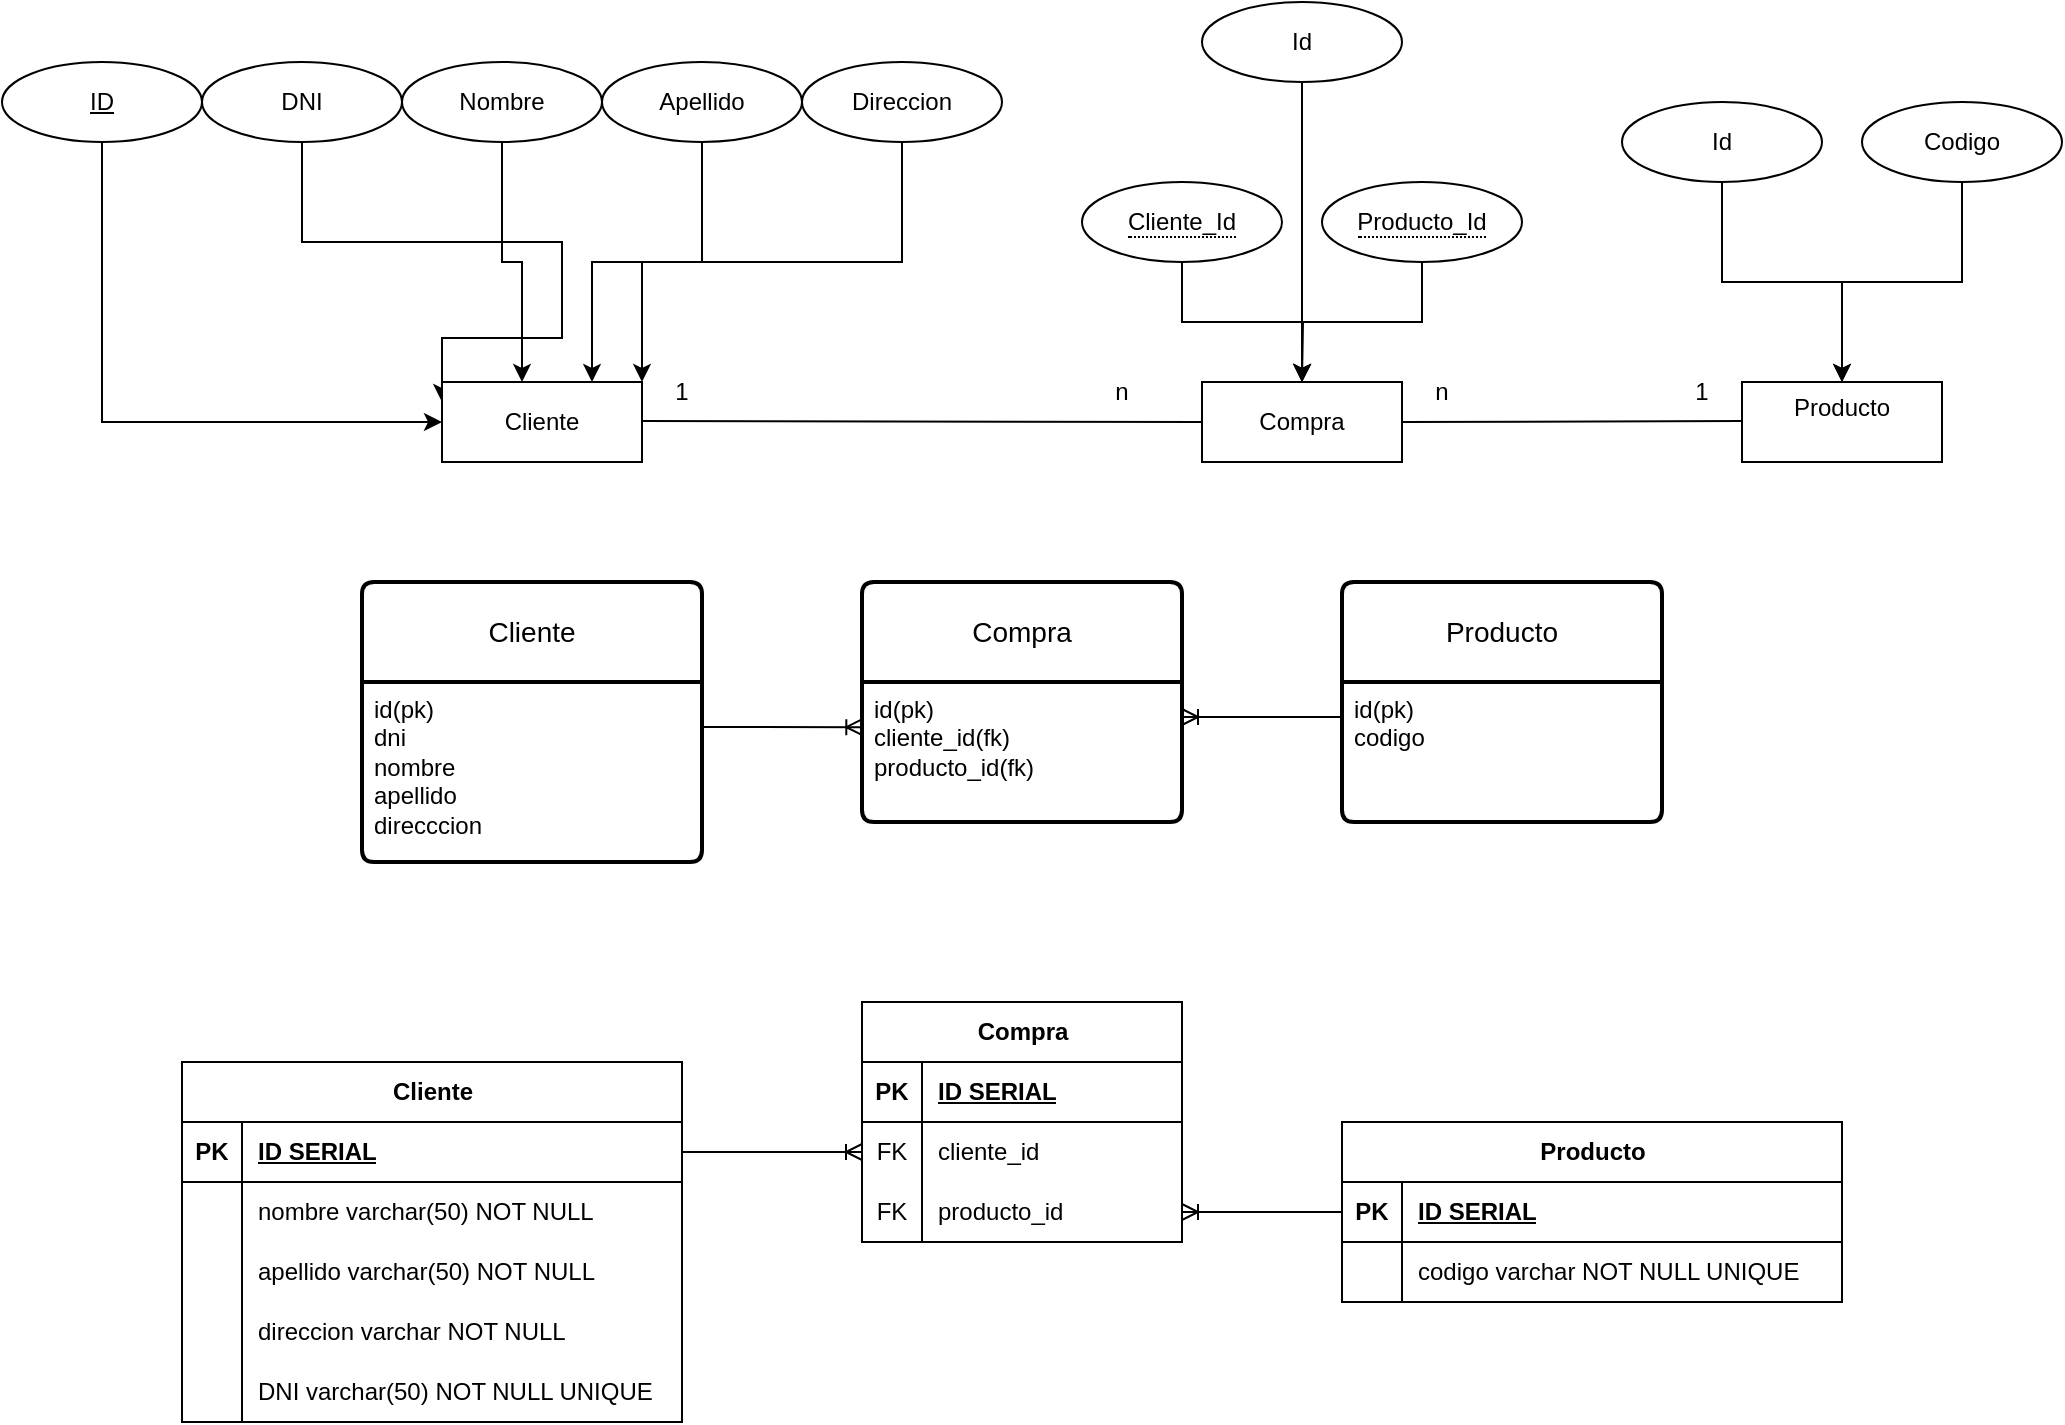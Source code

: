 <mxfile version="24.4.0" type="device">
  <diagram name="Página-1" id="hCcn4od43RRlCfYGyEbq">
    <mxGraphModel dx="2189" dy="1678" grid="1" gridSize="10" guides="1" tooltips="1" connect="1" arrows="1" fold="1" page="1" pageScale="1" pageWidth="827" pageHeight="1169" math="0" shadow="0">
      <root>
        <mxCell id="0" />
        <mxCell id="1" parent="0" />
        <mxCell id="eBrF48YG4rceecNtpmoV-1" value="Cliente" style="swimlane;childLayout=stackLayout;horizontal=1;startSize=50;horizontalStack=0;rounded=1;fontSize=14;fontStyle=0;strokeWidth=2;resizeParent=0;resizeLast=1;shadow=0;dashed=0;align=center;arcSize=4;whiteSpace=wrap;html=1;" vertex="1" parent="1">
          <mxGeometry x="70" y="220" width="170" height="140" as="geometry">
            <mxRectangle x="140" y="300" width="80" height="50" as="alternateBounds" />
          </mxGeometry>
        </mxCell>
        <mxCell id="eBrF48YG4rceecNtpmoV-2" value="&lt;span style=&quot;background-color: initial;&quot;&gt;id(pk)&lt;/span&gt;&lt;div&gt;&lt;span style=&quot;background-color: initial;&quot;&gt;dni&lt;/span&gt;&lt;/div&gt;&lt;div&gt;&lt;span style=&quot;background-color: initial;&quot;&gt;nombre&lt;/span&gt;&lt;/div&gt;&lt;div&gt;&lt;span style=&quot;background-color: initial;&quot;&gt;apellido&lt;/span&gt;&lt;/div&gt;&lt;div&gt;&lt;span style=&quot;background-color: initial;&quot;&gt;direcccion&lt;/span&gt;&lt;/div&gt;&lt;div&gt;&lt;span style=&quot;background-color: initial;&quot;&gt;&lt;br&gt;&lt;/span&gt;&lt;/div&gt;" style="align=left;strokeColor=none;fillColor=none;spacingLeft=4;fontSize=12;verticalAlign=top;resizable=0;rotatable=0;part=1;html=1;" vertex="1" parent="eBrF48YG4rceecNtpmoV-1">
          <mxGeometry y="50" width="170" height="90" as="geometry" />
        </mxCell>
        <mxCell id="eBrF48YG4rceecNtpmoV-3" value="Producto" style="swimlane;childLayout=stackLayout;horizontal=1;startSize=50;horizontalStack=0;rounded=1;fontSize=14;fontStyle=0;strokeWidth=2;resizeParent=0;resizeLast=1;shadow=0;dashed=0;align=center;arcSize=4;whiteSpace=wrap;html=1;" vertex="1" parent="1">
          <mxGeometry x="560" y="220" width="160" height="120" as="geometry" />
        </mxCell>
        <mxCell id="eBrF48YG4rceecNtpmoV-4" value="id(pk)&lt;div&gt;codigo&lt;/div&gt;" style="align=left;strokeColor=none;fillColor=none;spacingLeft=4;fontSize=12;verticalAlign=top;resizable=0;rotatable=0;part=1;html=1;" vertex="1" parent="eBrF48YG4rceecNtpmoV-3">
          <mxGeometry y="50" width="160" height="70" as="geometry" />
        </mxCell>
        <mxCell id="eBrF48YG4rceecNtpmoV-5" value="DNI" style="ellipse;whiteSpace=wrap;html=1;align=center;" vertex="1" parent="1">
          <mxGeometry x="-10" y="-40" width="100" height="40" as="geometry" />
        </mxCell>
        <mxCell id="eBrF48YG4rceecNtpmoV-29" style="edgeStyle=orthogonalEdgeStyle;rounded=0;orthogonalLoop=1;jettySize=auto;html=1;exitX=0.5;exitY=1;exitDx=0;exitDy=0;entryX=0.75;entryY=0;entryDx=0;entryDy=0;" edge="1" parent="1" source="eBrF48YG4rceecNtpmoV-6" target="eBrF48YG4rceecNtpmoV-14">
          <mxGeometry relative="1" as="geometry" />
        </mxCell>
        <mxCell id="eBrF48YG4rceecNtpmoV-6" value="Apellido" style="ellipse;whiteSpace=wrap;html=1;align=center;" vertex="1" parent="1">
          <mxGeometry x="190" y="-40" width="100" height="40" as="geometry" />
        </mxCell>
        <mxCell id="eBrF48YG4rceecNtpmoV-7" value="Nombre" style="ellipse;whiteSpace=wrap;html=1;align=center;" vertex="1" parent="1">
          <mxGeometry x="90" y="-40" width="100" height="40" as="geometry" />
        </mxCell>
        <mxCell id="eBrF48YG4rceecNtpmoV-16" style="edgeStyle=orthogonalEdgeStyle;rounded=0;orthogonalLoop=1;jettySize=auto;html=1;exitX=0.5;exitY=1;exitDx=0;exitDy=0;entryX=1;entryY=0;entryDx=0;entryDy=0;" edge="1" parent="1" source="eBrF48YG4rceecNtpmoV-8" target="eBrF48YG4rceecNtpmoV-14">
          <mxGeometry relative="1" as="geometry" />
        </mxCell>
        <mxCell id="eBrF48YG4rceecNtpmoV-8" value="Direccion" style="ellipse;whiteSpace=wrap;html=1;align=center;" vertex="1" parent="1">
          <mxGeometry x="290" y="-40" width="100" height="40" as="geometry" />
        </mxCell>
        <mxCell id="eBrF48YG4rceecNtpmoV-10" style="edgeStyle=orthogonalEdgeStyle;rounded=0;orthogonalLoop=1;jettySize=auto;html=1;exitX=0.5;exitY=1;exitDx=0;exitDy=0;entryX=0;entryY=0.25;entryDx=0;entryDy=0;" edge="1" parent="1" source="eBrF48YG4rceecNtpmoV-5" target="eBrF48YG4rceecNtpmoV-14">
          <mxGeometry relative="1" as="geometry">
            <Array as="points">
              <mxPoint x="140" y="50" />
              <mxPoint x="170" y="50" />
              <mxPoint x="170" y="98" />
              <mxPoint x="220" y="98" />
            </Array>
          </mxGeometry>
        </mxCell>
        <mxCell id="eBrF48YG4rceecNtpmoV-11" style="edgeStyle=orthogonalEdgeStyle;rounded=0;orthogonalLoop=1;jettySize=auto;html=1;exitX=0.5;exitY=1;exitDx=0;exitDy=0;entryX=0.4;entryY=0;entryDx=0;entryDy=0;entryPerimeter=0;" edge="1" parent="1" source="eBrF48YG4rceecNtpmoV-7" target="eBrF48YG4rceecNtpmoV-14">
          <mxGeometry relative="1" as="geometry" />
        </mxCell>
        <mxCell id="eBrF48YG4rceecNtpmoV-14" value="Cliente" style="whiteSpace=wrap;html=1;align=center;" vertex="1" parent="1">
          <mxGeometry x="110" y="120" width="100" height="40" as="geometry" />
        </mxCell>
        <mxCell id="eBrF48YG4rceecNtpmoV-15" style="edgeStyle=orthogonalEdgeStyle;rounded=0;orthogonalLoop=1;jettySize=auto;html=1;exitX=0.5;exitY=1;exitDx=0;exitDy=0;" edge="1" parent="1" source="eBrF48YG4rceecNtpmoV-14" target="eBrF48YG4rceecNtpmoV-14">
          <mxGeometry relative="1" as="geometry" />
        </mxCell>
        <mxCell id="eBrF48YG4rceecNtpmoV-17" value="Producto&lt;div&gt;&lt;br&gt;&lt;/div&gt;" style="whiteSpace=wrap;html=1;align=center;" vertex="1" parent="1">
          <mxGeometry x="760" y="120" width="100" height="40" as="geometry" />
        </mxCell>
        <mxCell id="eBrF48YG4rceecNtpmoV-20" style="edgeStyle=orthogonalEdgeStyle;rounded=0;orthogonalLoop=1;jettySize=auto;html=1;exitX=0.5;exitY=1;exitDx=0;exitDy=0;entryX=0;entryY=0.5;entryDx=0;entryDy=0;" edge="1" parent="1" source="eBrF48YG4rceecNtpmoV-19" target="eBrF48YG4rceecNtpmoV-14">
          <mxGeometry relative="1" as="geometry" />
        </mxCell>
        <mxCell id="eBrF48YG4rceecNtpmoV-19" value="ID" style="ellipse;whiteSpace=wrap;html=1;align=center;fontStyle=4;" vertex="1" parent="1">
          <mxGeometry x="-110" y="-40" width="100" height="40" as="geometry" />
        </mxCell>
        <mxCell id="eBrF48YG4rceecNtpmoV-23" style="edgeStyle=orthogonalEdgeStyle;rounded=0;orthogonalLoop=1;jettySize=auto;html=1;exitX=0.5;exitY=1;exitDx=0;exitDy=0;entryX=0.5;entryY=0;entryDx=0;entryDy=0;" edge="1" parent="1" source="eBrF48YG4rceecNtpmoV-21" target="eBrF48YG4rceecNtpmoV-17">
          <mxGeometry relative="1" as="geometry" />
        </mxCell>
        <mxCell id="eBrF48YG4rceecNtpmoV-21" value="Id" style="ellipse;whiteSpace=wrap;html=1;align=center;" vertex="1" parent="1">
          <mxGeometry x="700" y="-20" width="100" height="40" as="geometry" />
        </mxCell>
        <mxCell id="eBrF48YG4rceecNtpmoV-31" style="edgeStyle=orthogonalEdgeStyle;rounded=0;orthogonalLoop=1;jettySize=auto;html=1;exitX=0.5;exitY=1;exitDx=0;exitDy=0;entryX=0.5;entryY=0;entryDx=0;entryDy=0;" edge="1" parent="1" source="eBrF48YG4rceecNtpmoV-22" target="eBrF48YG4rceecNtpmoV-17">
          <mxGeometry relative="1" as="geometry" />
        </mxCell>
        <mxCell id="eBrF48YG4rceecNtpmoV-22" value="Codigo" style="ellipse;whiteSpace=wrap;html=1;align=center;" vertex="1" parent="1">
          <mxGeometry x="820" y="-20" width="100" height="40" as="geometry" />
        </mxCell>
        <mxCell id="eBrF48YG4rceecNtpmoV-26" value="Compra" style="whiteSpace=wrap;html=1;align=center;" vertex="1" parent="1">
          <mxGeometry x="490" y="120" width="100" height="40" as="geometry" />
        </mxCell>
        <mxCell id="eBrF48YG4rceecNtpmoV-34" style="edgeStyle=orthogonalEdgeStyle;rounded=0;orthogonalLoop=1;jettySize=auto;html=1;exitX=0.5;exitY=1;exitDx=0;exitDy=0;entryX=0.5;entryY=0;entryDx=0;entryDy=0;" edge="1" parent="1" source="eBrF48YG4rceecNtpmoV-32" target="eBrF48YG4rceecNtpmoV-26">
          <mxGeometry relative="1" as="geometry" />
        </mxCell>
        <mxCell id="eBrF48YG4rceecNtpmoV-32" value="&lt;span style=&quot;border-bottom: 1px dotted&quot;&gt;Cliente_Id&lt;/span&gt;" style="ellipse;whiteSpace=wrap;html=1;align=center;" vertex="1" parent="1">
          <mxGeometry x="430" y="20" width="100" height="40" as="geometry" />
        </mxCell>
        <mxCell id="eBrF48YG4rceecNtpmoV-35" style="edgeStyle=orthogonalEdgeStyle;rounded=0;orthogonalLoop=1;jettySize=auto;html=1;exitX=0.5;exitY=1;exitDx=0;exitDy=0;" edge="1" parent="1" source="eBrF48YG4rceecNtpmoV-33">
          <mxGeometry relative="1" as="geometry">
            <mxPoint x="540" y="120" as="targetPoint" />
          </mxGeometry>
        </mxCell>
        <mxCell id="eBrF48YG4rceecNtpmoV-33" value="&lt;span style=&quot;border-bottom: 1px dotted&quot;&gt;Producto_Id&lt;/span&gt;" style="ellipse;whiteSpace=wrap;html=1;align=center;" vertex="1" parent="1">
          <mxGeometry x="550" y="20" width="100" height="40" as="geometry" />
        </mxCell>
        <mxCell id="eBrF48YG4rceecNtpmoV-36" value="" style="endArrow=none;html=1;rounded=0;entryX=0;entryY=0.5;entryDx=0;entryDy=0;" edge="1" parent="1" target="eBrF48YG4rceecNtpmoV-26">
          <mxGeometry relative="1" as="geometry">
            <mxPoint x="210" y="139.5" as="sourcePoint" />
            <mxPoint x="370" y="139.5" as="targetPoint" />
          </mxGeometry>
        </mxCell>
        <mxCell id="eBrF48YG4rceecNtpmoV-37" value="" style="endArrow=none;html=1;rounded=0;exitX=1;exitY=0.5;exitDx=0;exitDy=0;" edge="1" parent="1" source="eBrF48YG4rceecNtpmoV-26">
          <mxGeometry relative="1" as="geometry">
            <mxPoint x="600" y="139.5" as="sourcePoint" />
            <mxPoint x="760" y="139.5" as="targetPoint" />
          </mxGeometry>
        </mxCell>
        <mxCell id="eBrF48YG4rceecNtpmoV-38" value="1" style="text;html=1;align=center;verticalAlign=middle;whiteSpace=wrap;rounded=0;" vertex="1" parent="1">
          <mxGeometry x="200" y="110" width="60" height="30" as="geometry" />
        </mxCell>
        <mxCell id="eBrF48YG4rceecNtpmoV-39" value="n" style="text;html=1;align=center;verticalAlign=middle;whiteSpace=wrap;rounded=0;" vertex="1" parent="1">
          <mxGeometry x="420" y="110" width="60" height="30" as="geometry" />
        </mxCell>
        <mxCell id="eBrF48YG4rceecNtpmoV-41" value="n" style="text;html=1;align=center;verticalAlign=middle;whiteSpace=wrap;rounded=0;" vertex="1" parent="1">
          <mxGeometry x="580" y="110" width="60" height="30" as="geometry" />
        </mxCell>
        <mxCell id="eBrF48YG4rceecNtpmoV-42" value="1" style="text;html=1;align=center;verticalAlign=middle;whiteSpace=wrap;rounded=0;" vertex="1" parent="1">
          <mxGeometry x="710" y="110" width="60" height="30" as="geometry" />
        </mxCell>
        <mxCell id="eBrF48YG4rceecNtpmoV-44" style="edgeStyle=orthogonalEdgeStyle;rounded=0;orthogonalLoop=1;jettySize=auto;html=1;exitX=0.5;exitY=1;exitDx=0;exitDy=0;entryX=0.5;entryY=0;entryDx=0;entryDy=0;" edge="1" parent="1" source="eBrF48YG4rceecNtpmoV-43" target="eBrF48YG4rceecNtpmoV-26">
          <mxGeometry relative="1" as="geometry" />
        </mxCell>
        <mxCell id="eBrF48YG4rceecNtpmoV-43" value="Id" style="ellipse;whiteSpace=wrap;html=1;align=center;" vertex="1" parent="1">
          <mxGeometry x="490" y="-70" width="100" height="40" as="geometry" />
        </mxCell>
        <mxCell id="eBrF48YG4rceecNtpmoV-46" value="Compra" style="swimlane;childLayout=stackLayout;horizontal=1;startSize=50;horizontalStack=0;rounded=1;fontSize=14;fontStyle=0;strokeWidth=2;resizeParent=0;resizeLast=1;shadow=0;dashed=0;align=center;arcSize=4;whiteSpace=wrap;html=1;" vertex="1" parent="1">
          <mxGeometry x="320" y="220" width="160" height="120" as="geometry" />
        </mxCell>
        <mxCell id="eBrF48YG4rceecNtpmoV-47" value="id(pk)&lt;div&gt;cliente_id(fk)&lt;/div&gt;&lt;div&gt;producto_id(fk)&lt;/div&gt;" style="align=left;strokeColor=none;fillColor=none;spacingLeft=4;fontSize=12;verticalAlign=top;resizable=0;rotatable=0;part=1;html=1;" vertex="1" parent="eBrF48YG4rceecNtpmoV-46">
          <mxGeometry y="50" width="160" height="70" as="geometry" />
        </mxCell>
        <mxCell id="eBrF48YG4rceecNtpmoV-49" value="" style="fontSize=12;html=1;endArrow=ERoneToMany;rounded=0;exitX=1;exitY=0.25;exitDx=0;exitDy=0;entryX=0.001;entryY=0.323;entryDx=0;entryDy=0;entryPerimeter=0;" edge="1" parent="1" source="eBrF48YG4rceecNtpmoV-2" target="eBrF48YG4rceecNtpmoV-47">
          <mxGeometry width="100" height="100" relative="1" as="geometry">
            <mxPoint x="380" y="330" as="sourcePoint" />
            <mxPoint x="480" y="230" as="targetPoint" />
          </mxGeometry>
        </mxCell>
        <mxCell id="eBrF48YG4rceecNtpmoV-50" value="" style="fontSize=12;html=1;endArrow=ERoneToMany;rounded=0;entryX=1;entryY=0.25;entryDx=0;entryDy=0;exitX=0;exitY=0.25;exitDx=0;exitDy=0;" edge="1" parent="1" source="eBrF48YG4rceecNtpmoV-4" target="eBrF48YG4rceecNtpmoV-47">
          <mxGeometry width="100" height="100" relative="1" as="geometry">
            <mxPoint x="470" y="470" as="sourcePoint" />
            <mxPoint x="570" y="370" as="targetPoint" />
          </mxGeometry>
        </mxCell>
        <mxCell id="eBrF48YG4rceecNtpmoV-51" value="Compra" style="shape=table;startSize=30;container=1;collapsible=1;childLayout=tableLayout;fixedRows=1;rowLines=0;fontStyle=1;align=center;resizeLast=1;html=1;" vertex="1" parent="1">
          <mxGeometry x="320" y="430" width="160" height="120" as="geometry" />
        </mxCell>
        <mxCell id="eBrF48YG4rceecNtpmoV-52" value="" style="shape=tableRow;horizontal=0;startSize=0;swimlaneHead=0;swimlaneBody=0;fillColor=none;collapsible=0;dropTarget=0;points=[[0,0.5],[1,0.5]];portConstraint=eastwest;top=0;left=0;right=0;bottom=1;" vertex="1" parent="eBrF48YG4rceecNtpmoV-51">
          <mxGeometry y="30" width="160" height="30" as="geometry" />
        </mxCell>
        <mxCell id="eBrF48YG4rceecNtpmoV-53" value="PK" style="shape=partialRectangle;connectable=0;fillColor=none;top=0;left=0;bottom=0;right=0;fontStyle=1;overflow=hidden;whiteSpace=wrap;html=1;" vertex="1" parent="eBrF48YG4rceecNtpmoV-52">
          <mxGeometry width="30" height="30" as="geometry">
            <mxRectangle width="30" height="30" as="alternateBounds" />
          </mxGeometry>
        </mxCell>
        <mxCell id="eBrF48YG4rceecNtpmoV-54" value="ID SERIAL" style="shape=partialRectangle;connectable=0;fillColor=none;top=0;left=0;bottom=0;right=0;align=left;spacingLeft=6;fontStyle=5;overflow=hidden;whiteSpace=wrap;html=1;" vertex="1" parent="eBrF48YG4rceecNtpmoV-52">
          <mxGeometry x="30" width="130" height="30" as="geometry">
            <mxRectangle width="130" height="30" as="alternateBounds" />
          </mxGeometry>
        </mxCell>
        <mxCell id="eBrF48YG4rceecNtpmoV-55" value="" style="shape=tableRow;horizontal=0;startSize=0;swimlaneHead=0;swimlaneBody=0;fillColor=none;collapsible=0;dropTarget=0;points=[[0,0.5],[1,0.5]];portConstraint=eastwest;top=0;left=0;right=0;bottom=0;" vertex="1" parent="eBrF48YG4rceecNtpmoV-51">
          <mxGeometry y="60" width="160" height="30" as="geometry" />
        </mxCell>
        <mxCell id="eBrF48YG4rceecNtpmoV-56" value="FK" style="shape=partialRectangle;connectable=0;fillColor=none;top=0;left=0;bottom=0;right=0;editable=1;overflow=hidden;whiteSpace=wrap;html=1;" vertex="1" parent="eBrF48YG4rceecNtpmoV-55">
          <mxGeometry width="30" height="30" as="geometry">
            <mxRectangle width="30" height="30" as="alternateBounds" />
          </mxGeometry>
        </mxCell>
        <mxCell id="eBrF48YG4rceecNtpmoV-57" value="cliente_id" style="shape=partialRectangle;connectable=0;fillColor=none;top=0;left=0;bottom=0;right=0;align=left;spacingLeft=6;overflow=hidden;whiteSpace=wrap;html=1;" vertex="1" parent="eBrF48YG4rceecNtpmoV-55">
          <mxGeometry x="30" width="130" height="30" as="geometry">
            <mxRectangle width="130" height="30" as="alternateBounds" />
          </mxGeometry>
        </mxCell>
        <mxCell id="eBrF48YG4rceecNtpmoV-58" value="" style="shape=tableRow;horizontal=0;startSize=0;swimlaneHead=0;swimlaneBody=0;fillColor=none;collapsible=0;dropTarget=0;points=[[0,0.5],[1,0.5]];portConstraint=eastwest;top=0;left=0;right=0;bottom=0;" vertex="1" parent="eBrF48YG4rceecNtpmoV-51">
          <mxGeometry y="90" width="160" height="30" as="geometry" />
        </mxCell>
        <mxCell id="eBrF48YG4rceecNtpmoV-59" value="FK" style="shape=partialRectangle;connectable=0;fillColor=none;top=0;left=0;bottom=0;right=0;editable=1;overflow=hidden;whiteSpace=wrap;html=1;" vertex="1" parent="eBrF48YG4rceecNtpmoV-58">
          <mxGeometry width="30" height="30" as="geometry">
            <mxRectangle width="30" height="30" as="alternateBounds" />
          </mxGeometry>
        </mxCell>
        <mxCell id="eBrF48YG4rceecNtpmoV-60" value="producto_id" style="shape=partialRectangle;connectable=0;fillColor=none;top=0;left=0;bottom=0;right=0;align=left;spacingLeft=6;overflow=hidden;whiteSpace=wrap;html=1;" vertex="1" parent="eBrF48YG4rceecNtpmoV-58">
          <mxGeometry x="30" width="130" height="30" as="geometry">
            <mxRectangle width="130" height="30" as="alternateBounds" />
          </mxGeometry>
        </mxCell>
        <mxCell id="eBrF48YG4rceecNtpmoV-64" value="Producto" style="shape=table;startSize=30;container=1;collapsible=1;childLayout=tableLayout;fixedRows=1;rowLines=0;fontStyle=1;align=center;resizeLast=1;html=1;" vertex="1" parent="1">
          <mxGeometry x="560" y="490" width="250" height="90" as="geometry" />
        </mxCell>
        <mxCell id="eBrF48YG4rceecNtpmoV-65" value="" style="shape=tableRow;horizontal=0;startSize=0;swimlaneHead=0;swimlaneBody=0;fillColor=none;collapsible=0;dropTarget=0;points=[[0,0.5],[1,0.5]];portConstraint=eastwest;top=0;left=0;right=0;bottom=1;" vertex="1" parent="eBrF48YG4rceecNtpmoV-64">
          <mxGeometry y="30" width="250" height="30" as="geometry" />
        </mxCell>
        <mxCell id="eBrF48YG4rceecNtpmoV-66" value="PK" style="shape=partialRectangle;connectable=0;fillColor=none;top=0;left=0;bottom=0;right=0;fontStyle=1;overflow=hidden;whiteSpace=wrap;html=1;" vertex="1" parent="eBrF48YG4rceecNtpmoV-65">
          <mxGeometry width="30" height="30" as="geometry">
            <mxRectangle width="30" height="30" as="alternateBounds" />
          </mxGeometry>
        </mxCell>
        <mxCell id="eBrF48YG4rceecNtpmoV-67" value="ID SERIAL" style="shape=partialRectangle;connectable=0;fillColor=none;top=0;left=0;bottom=0;right=0;align=left;spacingLeft=6;fontStyle=5;overflow=hidden;whiteSpace=wrap;html=1;" vertex="1" parent="eBrF48YG4rceecNtpmoV-65">
          <mxGeometry x="30" width="220" height="30" as="geometry">
            <mxRectangle width="220" height="30" as="alternateBounds" />
          </mxGeometry>
        </mxCell>
        <mxCell id="eBrF48YG4rceecNtpmoV-68" value="" style="shape=tableRow;horizontal=0;startSize=0;swimlaneHead=0;swimlaneBody=0;fillColor=none;collapsible=0;dropTarget=0;points=[[0,0.5],[1,0.5]];portConstraint=eastwest;top=0;left=0;right=0;bottom=0;" vertex="1" parent="eBrF48YG4rceecNtpmoV-64">
          <mxGeometry y="60" width="250" height="30" as="geometry" />
        </mxCell>
        <mxCell id="eBrF48YG4rceecNtpmoV-69" value="" style="shape=partialRectangle;connectable=0;fillColor=none;top=0;left=0;bottom=0;right=0;editable=1;overflow=hidden;whiteSpace=wrap;html=1;" vertex="1" parent="eBrF48YG4rceecNtpmoV-68">
          <mxGeometry width="30" height="30" as="geometry">
            <mxRectangle width="30" height="30" as="alternateBounds" />
          </mxGeometry>
        </mxCell>
        <mxCell id="eBrF48YG4rceecNtpmoV-70" value="codigo varchar NOT NULL UNIQUE" style="shape=partialRectangle;connectable=0;fillColor=none;top=0;left=0;bottom=0;right=0;align=left;spacingLeft=6;overflow=hidden;whiteSpace=wrap;html=1;" vertex="1" parent="eBrF48YG4rceecNtpmoV-68">
          <mxGeometry x="30" width="220" height="30" as="geometry">
            <mxRectangle width="220" height="30" as="alternateBounds" />
          </mxGeometry>
        </mxCell>
        <mxCell id="eBrF48YG4rceecNtpmoV-77" value="Cliente" style="shape=table;startSize=30;container=1;collapsible=1;childLayout=tableLayout;fixedRows=1;rowLines=0;fontStyle=1;align=center;resizeLast=1;html=1;" vertex="1" parent="1">
          <mxGeometry x="-20" y="460" width="250" height="180" as="geometry" />
        </mxCell>
        <mxCell id="eBrF48YG4rceecNtpmoV-78" value="" style="shape=tableRow;horizontal=0;startSize=0;swimlaneHead=0;swimlaneBody=0;fillColor=none;collapsible=0;dropTarget=0;points=[[0,0.5],[1,0.5]];portConstraint=eastwest;top=0;left=0;right=0;bottom=1;" vertex="1" parent="eBrF48YG4rceecNtpmoV-77">
          <mxGeometry y="30" width="250" height="30" as="geometry" />
        </mxCell>
        <mxCell id="eBrF48YG4rceecNtpmoV-79" value="PK" style="shape=partialRectangle;connectable=0;fillColor=none;top=0;left=0;bottom=0;right=0;fontStyle=1;overflow=hidden;whiteSpace=wrap;html=1;" vertex="1" parent="eBrF48YG4rceecNtpmoV-78">
          <mxGeometry width="30" height="30" as="geometry">
            <mxRectangle width="30" height="30" as="alternateBounds" />
          </mxGeometry>
        </mxCell>
        <mxCell id="eBrF48YG4rceecNtpmoV-80" value="ID SERIAL" style="shape=partialRectangle;connectable=0;fillColor=none;top=0;left=0;bottom=0;right=0;align=left;spacingLeft=6;fontStyle=5;overflow=hidden;whiteSpace=wrap;html=1;" vertex="1" parent="eBrF48YG4rceecNtpmoV-78">
          <mxGeometry x="30" width="220" height="30" as="geometry">
            <mxRectangle width="220" height="30" as="alternateBounds" />
          </mxGeometry>
        </mxCell>
        <mxCell id="eBrF48YG4rceecNtpmoV-81" value="" style="shape=tableRow;horizontal=0;startSize=0;swimlaneHead=0;swimlaneBody=0;fillColor=none;collapsible=0;dropTarget=0;points=[[0,0.5],[1,0.5]];portConstraint=eastwest;top=0;left=0;right=0;bottom=0;" vertex="1" parent="eBrF48YG4rceecNtpmoV-77">
          <mxGeometry y="60" width="250" height="30" as="geometry" />
        </mxCell>
        <mxCell id="eBrF48YG4rceecNtpmoV-82" value="" style="shape=partialRectangle;connectable=0;fillColor=none;top=0;left=0;bottom=0;right=0;editable=1;overflow=hidden;whiteSpace=wrap;html=1;" vertex="1" parent="eBrF48YG4rceecNtpmoV-81">
          <mxGeometry width="30" height="30" as="geometry">
            <mxRectangle width="30" height="30" as="alternateBounds" />
          </mxGeometry>
        </mxCell>
        <mxCell id="eBrF48YG4rceecNtpmoV-83" value="nombre varchar(50) NOT NULL" style="shape=partialRectangle;connectable=0;fillColor=none;top=0;left=0;bottom=0;right=0;align=left;spacingLeft=6;overflow=hidden;whiteSpace=wrap;html=1;" vertex="1" parent="eBrF48YG4rceecNtpmoV-81">
          <mxGeometry x="30" width="220" height="30" as="geometry">
            <mxRectangle width="220" height="30" as="alternateBounds" />
          </mxGeometry>
        </mxCell>
        <mxCell id="eBrF48YG4rceecNtpmoV-84" value="" style="shape=tableRow;horizontal=0;startSize=0;swimlaneHead=0;swimlaneBody=0;fillColor=none;collapsible=0;dropTarget=0;points=[[0,0.5],[1,0.5]];portConstraint=eastwest;top=0;left=0;right=0;bottom=0;" vertex="1" parent="eBrF48YG4rceecNtpmoV-77">
          <mxGeometry y="90" width="250" height="30" as="geometry" />
        </mxCell>
        <mxCell id="eBrF48YG4rceecNtpmoV-85" value="" style="shape=partialRectangle;connectable=0;fillColor=none;top=0;left=0;bottom=0;right=0;editable=1;overflow=hidden;whiteSpace=wrap;html=1;" vertex="1" parent="eBrF48YG4rceecNtpmoV-84">
          <mxGeometry width="30" height="30" as="geometry">
            <mxRectangle width="30" height="30" as="alternateBounds" />
          </mxGeometry>
        </mxCell>
        <mxCell id="eBrF48YG4rceecNtpmoV-86" value="apellido varchar(50) NOT NULL&amp;nbsp;" style="shape=partialRectangle;connectable=0;fillColor=none;top=0;left=0;bottom=0;right=0;align=left;spacingLeft=6;overflow=hidden;whiteSpace=wrap;html=1;" vertex="1" parent="eBrF48YG4rceecNtpmoV-84">
          <mxGeometry x="30" width="220" height="30" as="geometry">
            <mxRectangle width="220" height="30" as="alternateBounds" />
          </mxGeometry>
        </mxCell>
        <mxCell id="eBrF48YG4rceecNtpmoV-87" value="" style="shape=tableRow;horizontal=0;startSize=0;swimlaneHead=0;swimlaneBody=0;fillColor=none;collapsible=0;dropTarget=0;points=[[0,0.5],[1,0.5]];portConstraint=eastwest;top=0;left=0;right=0;bottom=0;" vertex="1" parent="eBrF48YG4rceecNtpmoV-77">
          <mxGeometry y="120" width="250" height="30" as="geometry" />
        </mxCell>
        <mxCell id="eBrF48YG4rceecNtpmoV-88" value="" style="shape=partialRectangle;connectable=0;fillColor=none;top=0;left=0;bottom=0;right=0;editable=1;overflow=hidden;whiteSpace=wrap;html=1;" vertex="1" parent="eBrF48YG4rceecNtpmoV-87">
          <mxGeometry width="30" height="30" as="geometry">
            <mxRectangle width="30" height="30" as="alternateBounds" />
          </mxGeometry>
        </mxCell>
        <mxCell id="eBrF48YG4rceecNtpmoV-89" value="direccion varchar NOT NULL" style="shape=partialRectangle;connectable=0;fillColor=none;top=0;left=0;bottom=0;right=0;align=left;spacingLeft=6;overflow=hidden;whiteSpace=wrap;html=1;" vertex="1" parent="eBrF48YG4rceecNtpmoV-87">
          <mxGeometry x="30" width="220" height="30" as="geometry">
            <mxRectangle width="220" height="30" as="alternateBounds" />
          </mxGeometry>
        </mxCell>
        <mxCell id="eBrF48YG4rceecNtpmoV-90" value="" style="shape=tableRow;horizontal=0;startSize=0;swimlaneHead=0;swimlaneBody=0;fillColor=none;collapsible=0;dropTarget=0;points=[[0,0.5],[1,0.5]];portConstraint=eastwest;top=0;left=0;right=0;bottom=0;" vertex="1" parent="eBrF48YG4rceecNtpmoV-77">
          <mxGeometry y="150" width="250" height="30" as="geometry" />
        </mxCell>
        <mxCell id="eBrF48YG4rceecNtpmoV-91" value="" style="shape=partialRectangle;connectable=0;fillColor=none;top=0;left=0;bottom=0;right=0;editable=1;overflow=hidden;whiteSpace=wrap;html=1;" vertex="1" parent="eBrF48YG4rceecNtpmoV-90">
          <mxGeometry width="30" height="30" as="geometry">
            <mxRectangle width="30" height="30" as="alternateBounds" />
          </mxGeometry>
        </mxCell>
        <mxCell id="eBrF48YG4rceecNtpmoV-92" value="DNI varchar(50) NOT NULL UNIQUE" style="shape=partialRectangle;connectable=0;fillColor=none;top=0;left=0;bottom=0;right=0;align=left;spacingLeft=6;overflow=hidden;whiteSpace=wrap;html=1;" vertex="1" parent="eBrF48YG4rceecNtpmoV-90">
          <mxGeometry x="30" width="220" height="30" as="geometry">
            <mxRectangle width="220" height="30" as="alternateBounds" />
          </mxGeometry>
        </mxCell>
        <mxCell id="eBrF48YG4rceecNtpmoV-99" value="" style="fontSize=12;html=1;endArrow=ERoneToMany;rounded=0;entryX=0;entryY=0.5;entryDx=0;entryDy=0;exitX=1;exitY=0.5;exitDx=0;exitDy=0;" edge="1" parent="1" source="eBrF48YG4rceecNtpmoV-78" target="eBrF48YG4rceecNtpmoV-55">
          <mxGeometry width="100" height="100" relative="1" as="geometry">
            <mxPoint x="260" y="490" as="sourcePoint" />
            <mxPoint x="320" y="519.58" as="targetPoint" />
          </mxGeometry>
        </mxCell>
        <mxCell id="eBrF48YG4rceecNtpmoV-100" value="" style="fontSize=12;html=1;endArrow=ERoneToMany;rounded=0;entryX=1;entryY=0.5;entryDx=0;entryDy=0;exitX=0;exitY=0.5;exitDx=0;exitDy=0;" edge="1" parent="1" source="eBrF48YG4rceecNtpmoV-65" target="eBrF48YG4rceecNtpmoV-58">
          <mxGeometry width="100" height="100" relative="1" as="geometry">
            <mxPoint x="540" y="470" as="sourcePoint" />
            <mxPoint x="500" y="489.58" as="targetPoint" />
          </mxGeometry>
        </mxCell>
      </root>
    </mxGraphModel>
  </diagram>
</mxfile>
